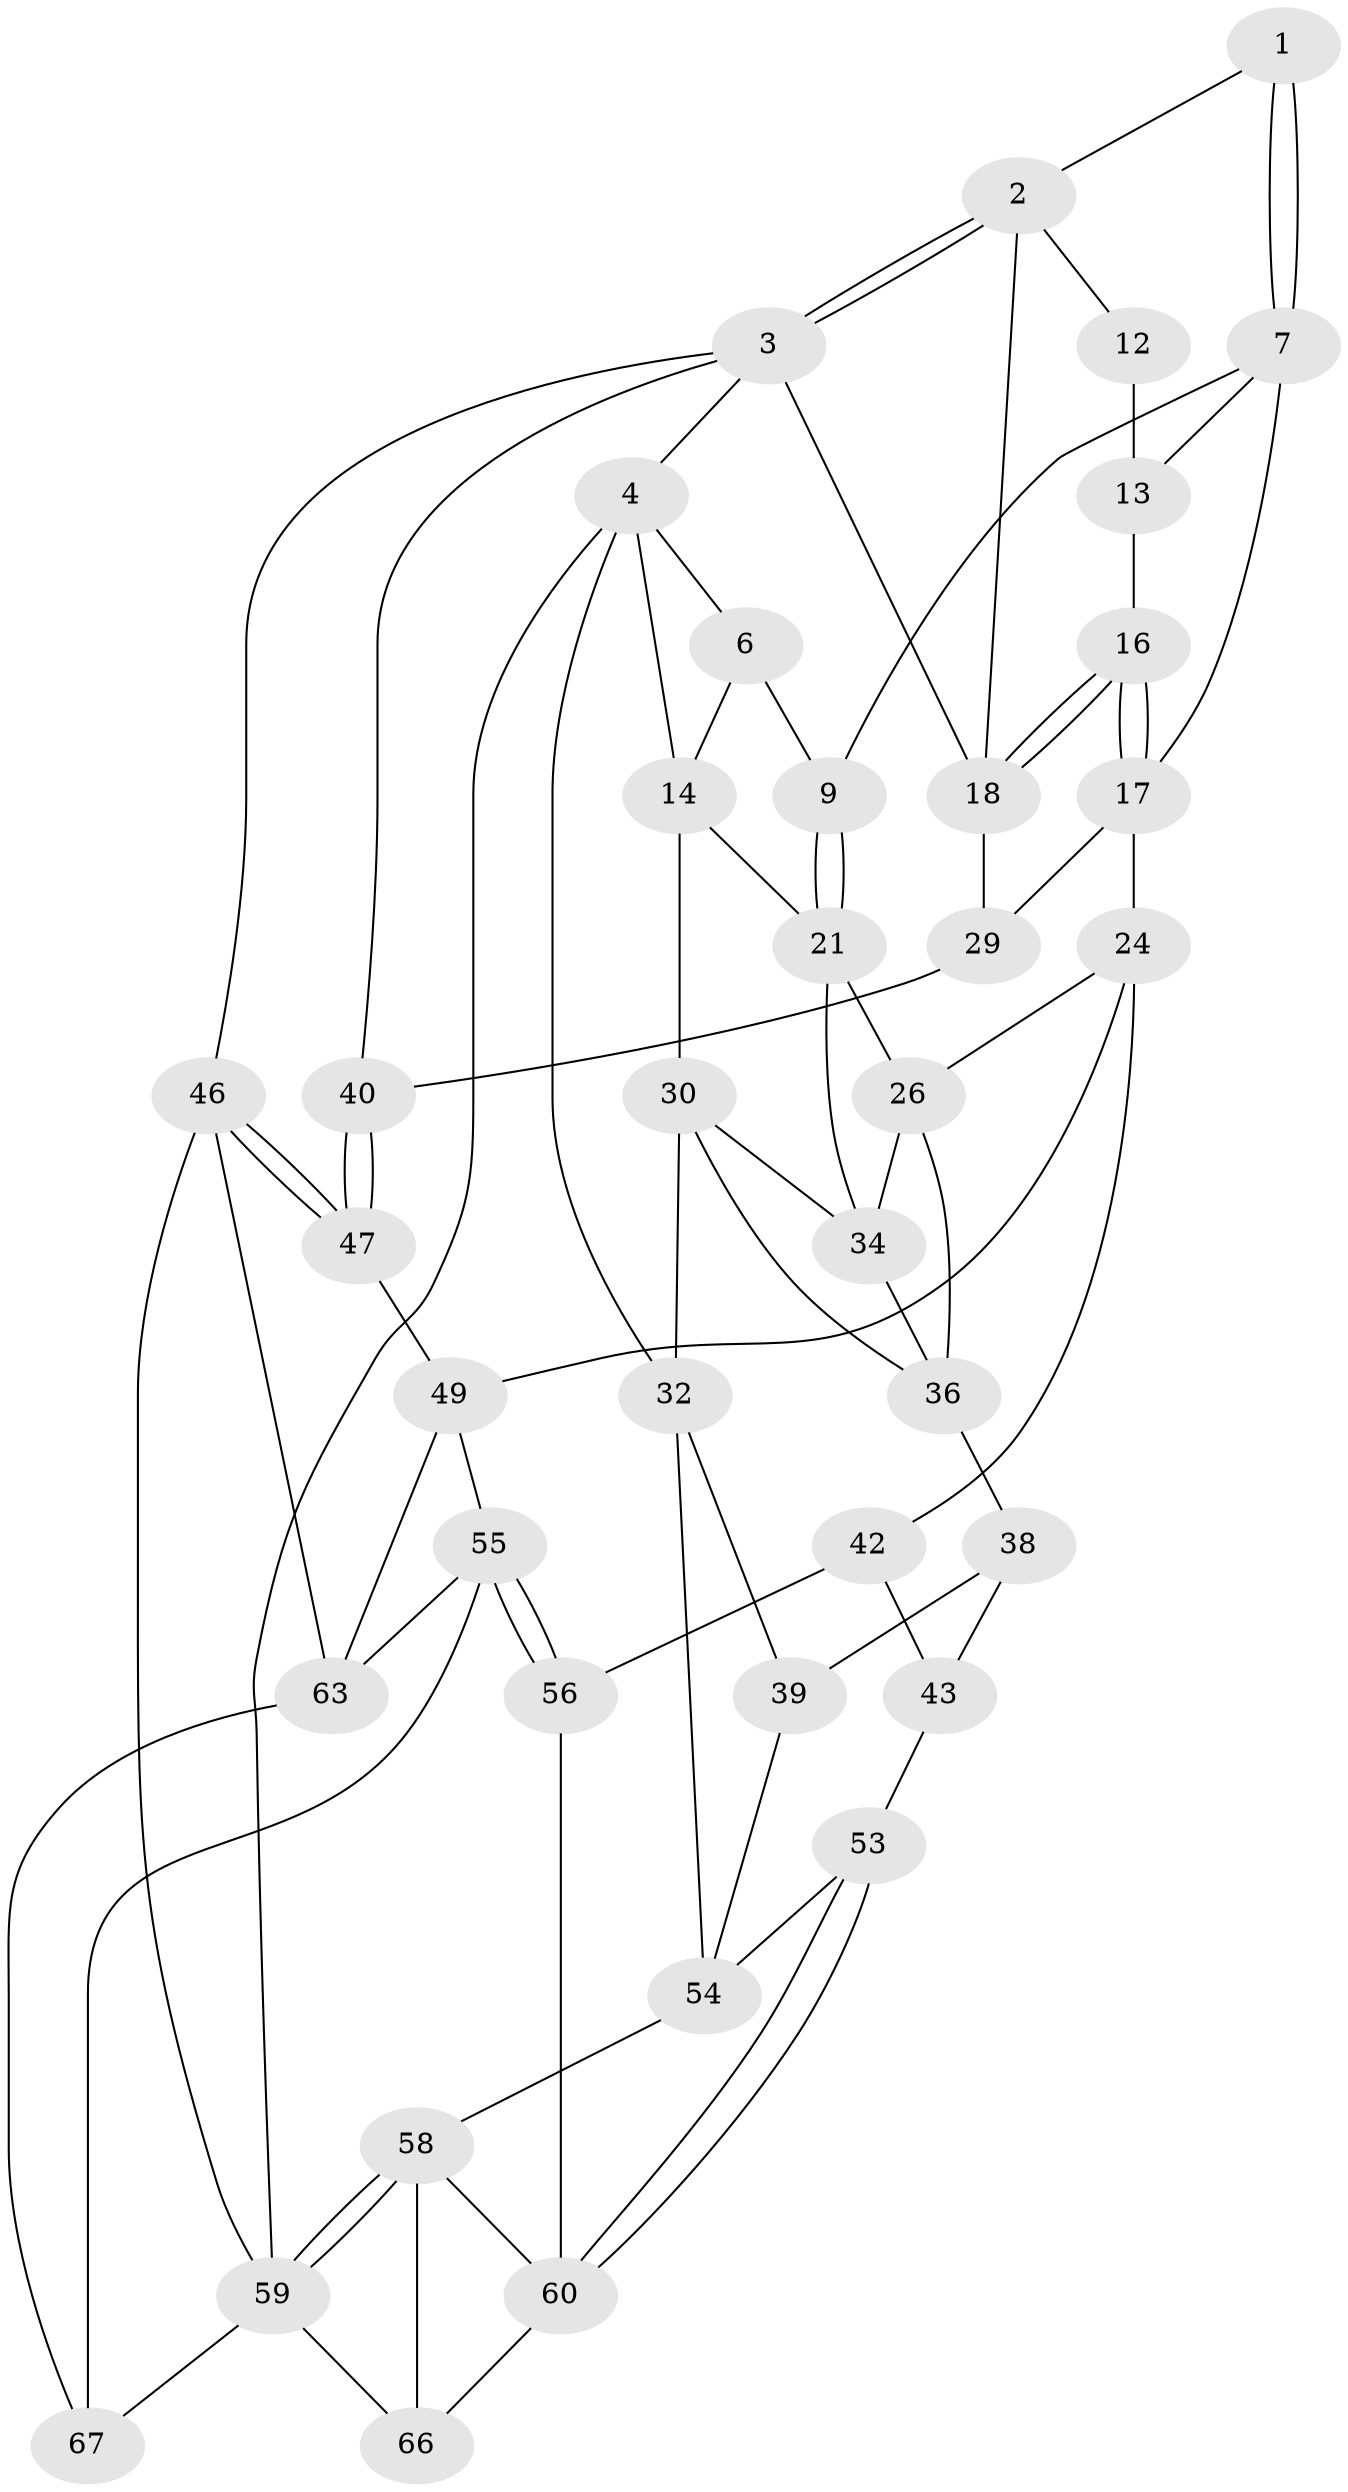// original degree distribution, {3: 0.029411764705882353, 4: 0.3088235294117647, 6: 0.27941176470588236, 5: 0.38235294117647056}
// Generated by graph-tools (version 1.1) at 2025/42/03/06/25 10:42:27]
// undirected, 39 vertices, 80 edges
graph export_dot {
graph [start="1"]
  node [color=gray90,style=filled];
  1 [pos="+0.9085356558696406+0"];
  2 [pos="+0.9720146272987017+0",super="+11"];
  3 [pos="+1+0",super="+19"];
  4 [pos="+0+0",super="+5"];
  6 [pos="+0.4749872799844118+0",super="+10"];
  7 [pos="+0.6935024306364072+0.052936873070767373",super="+8"];
  9 [pos="+0.5172734554290395+0.1209957981101651"];
  12 [pos="+0.7801525792444699+0.17086714772856187"];
  13 [pos="+0.7102253243994322+0.11704760569170818",super="+15"];
  14 [pos="+0.14229800438828202+0.032778952501234956",super="+22"];
  16 [pos="+0.7060290817027087+0.2609977894437206"];
  17 [pos="+0.6486099537855702+0.39016477853083725",super="+23"];
  18 [pos="+0.8220118566249021+0.1971674402436117",super="+20"];
  21 [pos="+0.46277941966027436+0.17480184013385744",super="+28"];
  24 [pos="+0.5540714757507985+0.47042293527902923",super="+25"];
  26 [pos="+0.43605570812299765+0.4029682936523822",super="+27"];
  29 [pos="+0.6523233086728846+0.41399310866685196"];
  30 [pos="+0.16571784906496972+0.10255196091609488",super="+31"];
  32 [pos="+0+0.46854098002548",super="+33"];
  34 [pos="+0.2243469479306032+0.16441772146163458",super="+35"];
  36 [pos="+0.19520959525225928+0.41663340867214854",super="+37"];
  38 [pos="+0.18030281678148127+0.4620250672294102",super="+44"];
  39 [pos="+0.07755693839987311+0.48819436872150346",super="+45"];
  40 [pos="+1+0.3699481557615882",super="+41"];
  42 [pos="+0.334956945683401+0.5682165389856385",super="+51"];
  43 [pos="+0.2773658337245043+0.5764694285295525",super="+52"];
  46 [pos="+1+1"];
  47 [pos="+1+0.82430904354285",super="+48"];
  49 [pos="+0.7390815475986584+0.7584874747286197",super="+50"];
  53 [pos="+0.16987664841540592+0.7052398702946061"];
  54 [pos="+0.16235132667057003+0.6909221976974584",super="+57"];
  55 [pos="+0.4437160057074721+0.8178103574493222",super="+64"];
  56 [pos="+0.4138758316453604+0.8121291795591422"];
  58 [pos="+0+1",super="+61"];
  59 [pos="+0+1",super="+68"];
  60 [pos="+0.13993864820121144+0.8384191738974613",super="+62"];
  63 [pos="+0.6713917562404756+0.8833192730858915",super="+65"];
  66 [pos="+0.23314645488961536+1"];
  67 [pos="+0.4985568435355298+1"];
  1 -- 2;
  1 -- 7;
  1 -- 7;
  2 -- 3;
  2 -- 3;
  2 -- 18;
  2 -- 12;
  3 -- 4;
  3 -- 46;
  3 -- 40;
  3 -- 18;
  4 -- 59;
  4 -- 32;
  4 -- 6;
  4 -- 14;
  6 -- 9;
  6 -- 14;
  7 -- 13;
  7 -- 9;
  7 -- 17;
  9 -- 21;
  9 -- 21;
  12 -- 13 [weight=2];
  13 -- 16;
  14 -- 21;
  14 -- 30;
  16 -- 17;
  16 -- 17;
  16 -- 18;
  16 -- 18;
  17 -- 24;
  17 -- 29;
  18 -- 29;
  21 -- 26;
  21 -- 34;
  24 -- 26;
  24 -- 42;
  24 -- 49;
  26 -- 36;
  26 -- 34;
  29 -- 40;
  30 -- 34;
  30 -- 32;
  30 -- 36;
  32 -- 39;
  32 -- 54;
  34 -- 36;
  36 -- 38;
  38 -- 39 [weight=2];
  38 -- 43;
  39 -- 54;
  40 -- 47 [weight=2];
  40 -- 47;
  42 -- 43 [weight=2];
  42 -- 56;
  43 -- 53;
  46 -- 47;
  46 -- 47;
  46 -- 59;
  46 -- 63;
  47 -- 49;
  49 -- 63;
  49 -- 55;
  53 -- 54;
  53 -- 60;
  53 -- 60;
  54 -- 58;
  55 -- 56;
  55 -- 56;
  55 -- 67;
  55 -- 63;
  56 -- 60;
  58 -- 59;
  58 -- 59;
  58 -- 60;
  58 -- 66;
  59 -- 66;
  59 -- 67;
  60 -- 66;
  63 -- 67;
}
